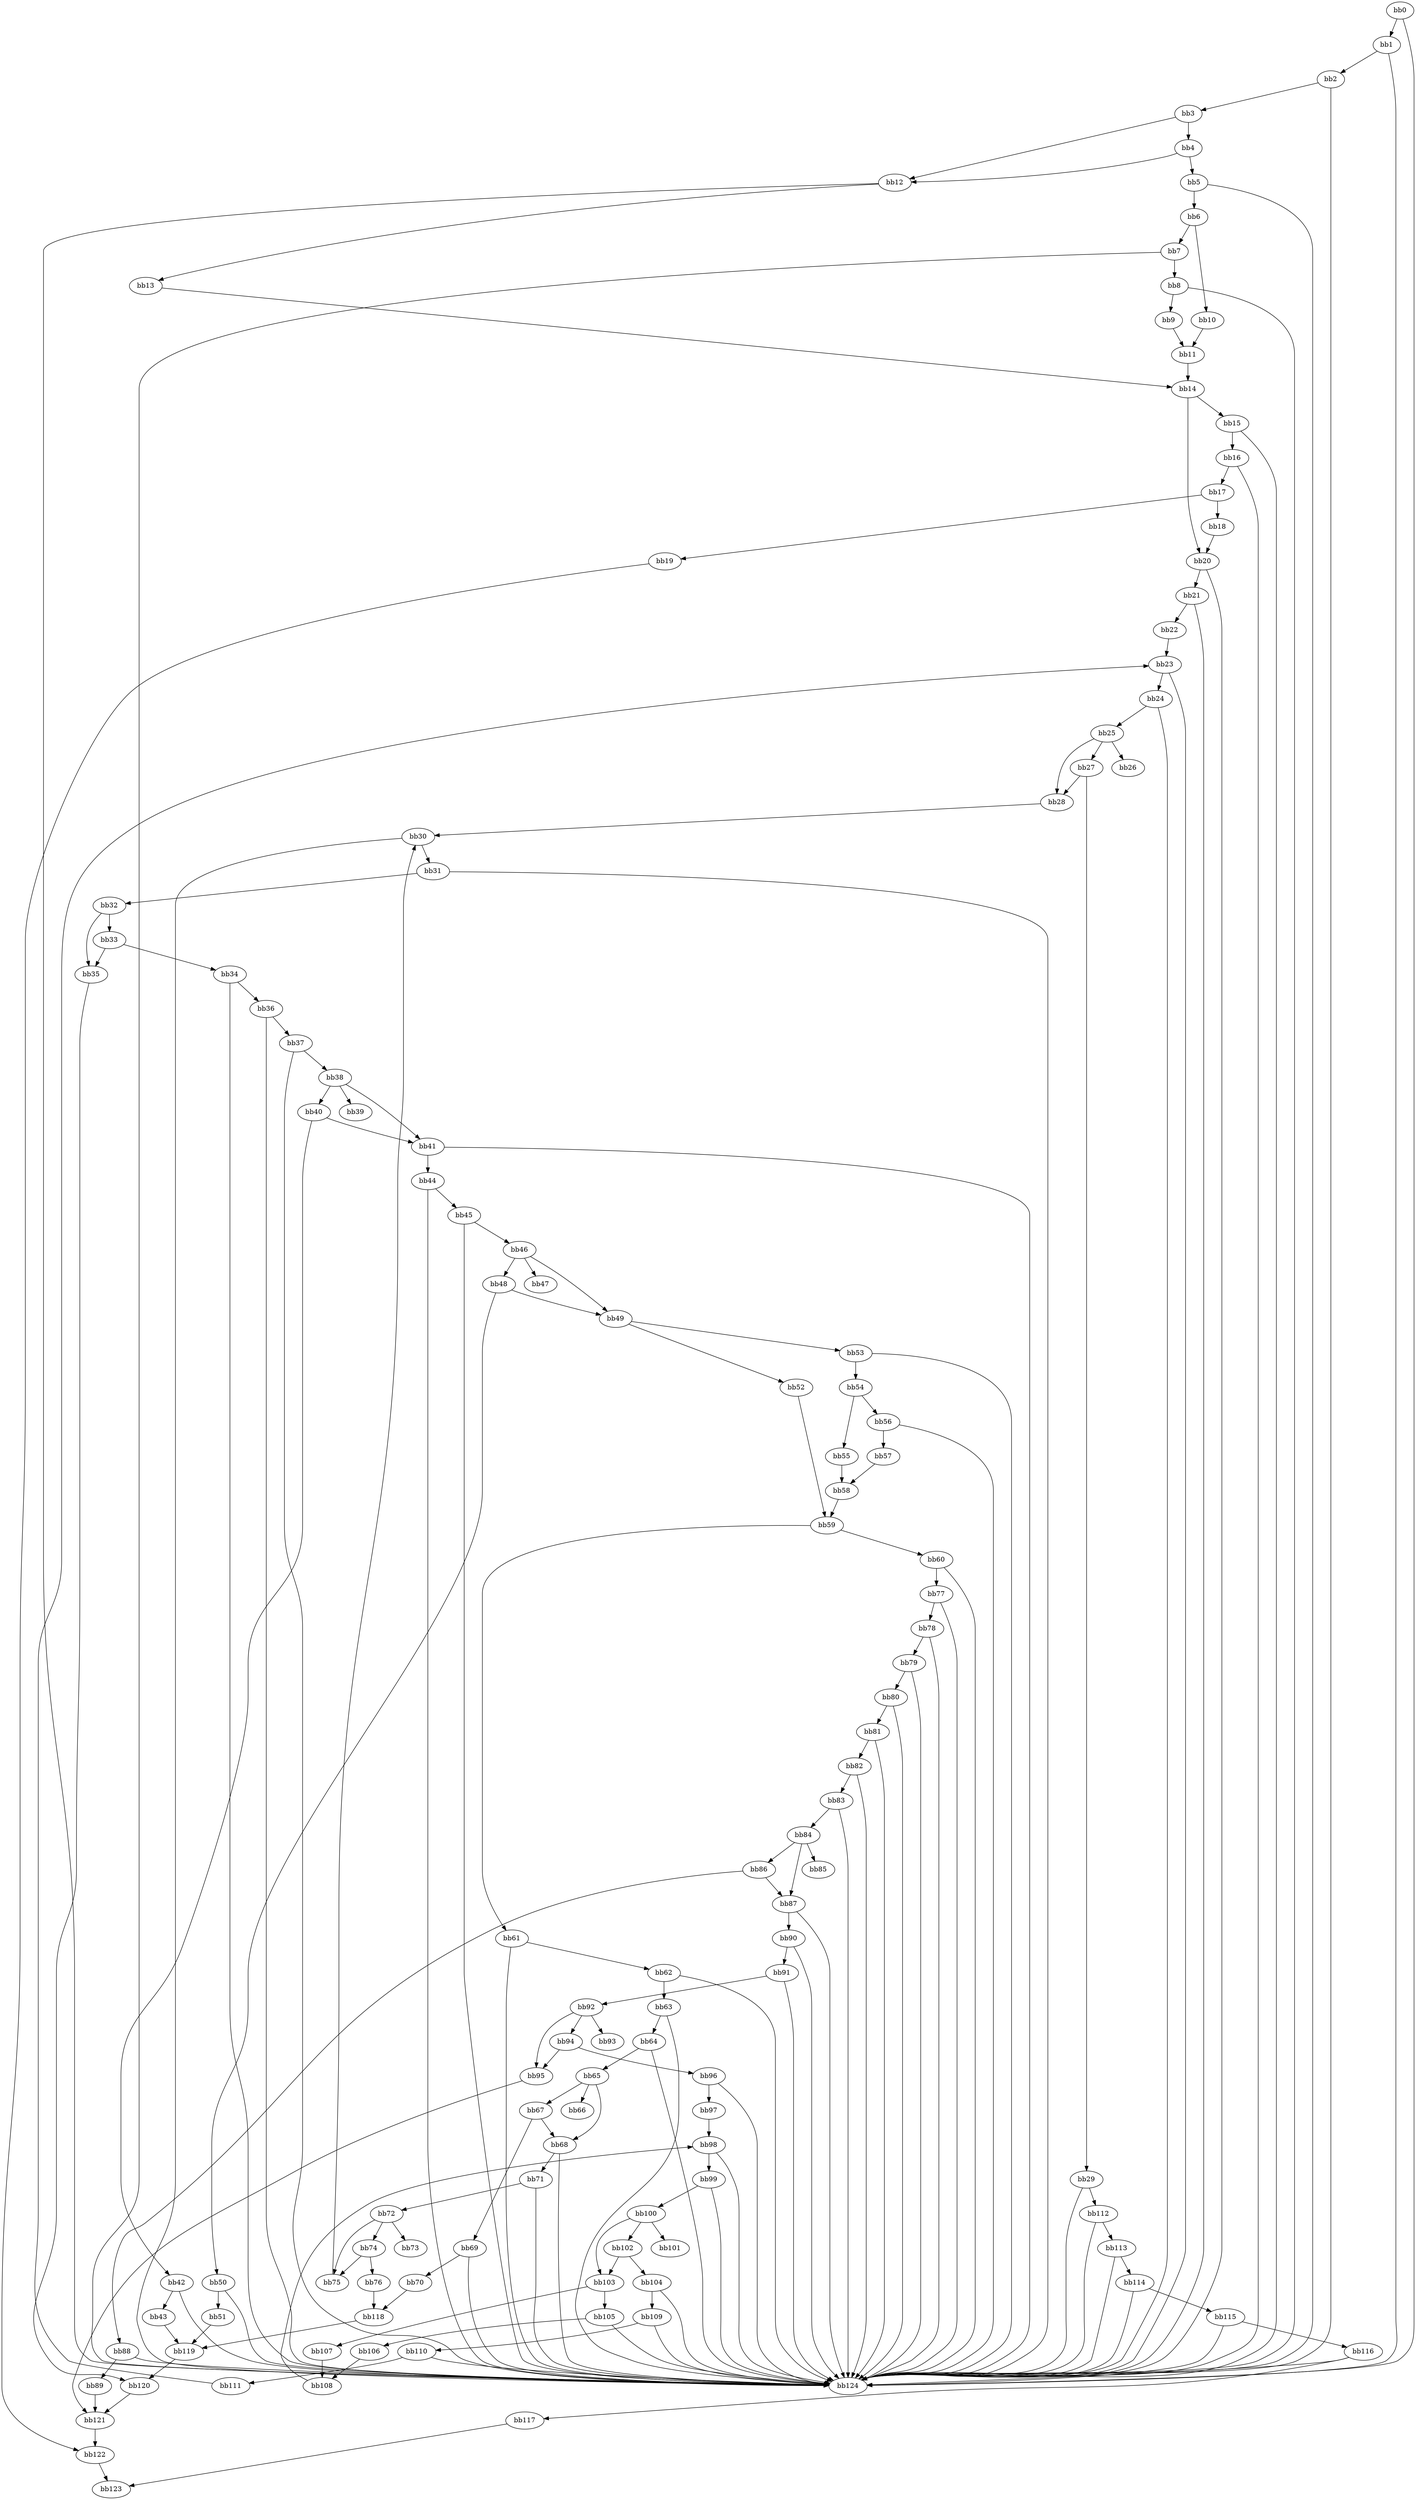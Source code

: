 digraph {
    0 [ label = "bb0\l" ]
    1 [ label = "bb1\l" ]
    2 [ label = "bb2\l" ]
    3 [ label = "bb3\l" ]
    4 [ label = "bb4\l" ]
    5 [ label = "bb5\l" ]
    6 [ label = "bb6\l" ]
    7 [ label = "bb7\l" ]
    8 [ label = "bb8\l" ]
    9 [ label = "bb9\l" ]
    10 [ label = "bb10\l" ]
    11 [ label = "bb11\l" ]
    12 [ label = "bb12\l" ]
    13 [ label = "bb13\l" ]
    14 [ label = "bb14\l" ]
    15 [ label = "bb15\l" ]
    16 [ label = "bb16\l" ]
    17 [ label = "bb17\l" ]
    18 [ label = "bb18\l" ]
    19 [ label = "bb19\l" ]
    20 [ label = "bb20\l" ]
    21 [ label = "bb21\l" ]
    22 [ label = "bb22\l" ]
    23 [ label = "bb23\l" ]
    24 [ label = "bb24\l" ]
    25 [ label = "bb25\l" ]
    26 [ label = "bb26\l" ]
    27 [ label = "bb27\l" ]
    28 [ label = "bb28\l" ]
    29 [ label = "bb29\l" ]
    30 [ label = "bb30\l" ]
    31 [ label = "bb31\l" ]
    32 [ label = "bb32\l" ]
    33 [ label = "bb33\l" ]
    34 [ label = "bb34\l" ]
    35 [ label = "bb35\l" ]
    36 [ label = "bb36\l" ]
    37 [ label = "bb37\l" ]
    38 [ label = "bb38\l" ]
    39 [ label = "bb39\l" ]
    40 [ label = "bb40\l" ]
    41 [ label = "bb41\l" ]
    42 [ label = "bb42\l" ]
    43 [ label = "bb43\l" ]
    44 [ label = "bb44\l" ]
    45 [ label = "bb45\l" ]
    46 [ label = "bb46\l" ]
    47 [ label = "bb47\l" ]
    48 [ label = "bb48\l" ]
    49 [ label = "bb49\l" ]
    50 [ label = "bb50\l" ]
    51 [ label = "bb51\l" ]
    52 [ label = "bb52\l" ]
    53 [ label = "bb53\l" ]
    54 [ label = "bb54\l" ]
    55 [ label = "bb55\l" ]
    56 [ label = "bb56\l" ]
    57 [ label = "bb57\l" ]
    58 [ label = "bb58\l" ]
    59 [ label = "bb59\l" ]
    60 [ label = "bb60\l" ]
    61 [ label = "bb61\l" ]
    62 [ label = "bb62\l" ]
    63 [ label = "bb63\l" ]
    64 [ label = "bb64\l" ]
    65 [ label = "bb65\l" ]
    66 [ label = "bb66\l" ]
    67 [ label = "bb67\l" ]
    68 [ label = "bb68\l" ]
    69 [ label = "bb69\l" ]
    70 [ label = "bb70\l" ]
    71 [ label = "bb71\l" ]
    72 [ label = "bb72\l" ]
    73 [ label = "bb73\l" ]
    74 [ label = "bb74\l" ]
    75 [ label = "bb75\l" ]
    76 [ label = "bb76\l" ]
    77 [ label = "bb77\l" ]
    78 [ label = "bb78\l" ]
    79 [ label = "bb79\l" ]
    80 [ label = "bb80\l" ]
    81 [ label = "bb81\l" ]
    82 [ label = "bb82\l" ]
    83 [ label = "bb83\l" ]
    84 [ label = "bb84\l" ]
    85 [ label = "bb85\l" ]
    86 [ label = "bb86\l" ]
    87 [ label = "bb87\l" ]
    88 [ label = "bb88\l" ]
    89 [ label = "bb89\l" ]
    90 [ label = "bb90\l" ]
    91 [ label = "bb91\l" ]
    92 [ label = "bb92\l" ]
    93 [ label = "bb93\l" ]
    94 [ label = "bb94\l" ]
    95 [ label = "bb95\l" ]
    96 [ label = "bb96\l" ]
    97 [ label = "bb97\l" ]
    98 [ label = "bb98\l" ]
    99 [ label = "bb99\l" ]
    100 [ label = "bb100\l" ]
    101 [ label = "bb101\l" ]
    102 [ label = "bb102\l" ]
    103 [ label = "bb103\l" ]
    104 [ label = "bb104\l" ]
    105 [ label = "bb105\l" ]
    106 [ label = "bb106\l" ]
    107 [ label = "bb107\l" ]
    108 [ label = "bb108\l" ]
    109 [ label = "bb109\l" ]
    110 [ label = "bb110\l" ]
    111 [ label = "bb111\l" ]
    112 [ label = "bb112\l" ]
    113 [ label = "bb113\l" ]
    114 [ label = "bb114\l" ]
    115 [ label = "bb115\l" ]
    116 [ label = "bb116\l" ]
    117 [ label = "bb117\l" ]
    118 [ label = "bb118\l" ]
    119 [ label = "bb119\l" ]
    120 [ label = "bb120\l" ]
    121 [ label = "bb121\l" ]
    122 [ label = "bb122\l" ]
    123 [ label = "bb123\l" ]
    124 [ label = "bb124\l" ]
    0 -> 1 [ ]
    0 -> 124 [ ]
    1 -> 2 [ ]
    1 -> 124 [ ]
    2 -> 3 [ ]
    2 -> 124 [ ]
    3 -> 4 [ ]
    3 -> 12 [ ]
    4 -> 5 [ ]
    4 -> 12 [ ]
    5 -> 6 [ ]
    5 -> 124 [ ]
    6 -> 7 [ ]
    6 -> 10 [ ]
    7 -> 8 [ ]
    7 -> 124 [ ]
    8 -> 9 [ ]
    8 -> 124 [ ]
    9 -> 11 [ ]
    10 -> 11 [ ]
    11 -> 14 [ ]
    12 -> 13 [ ]
    12 -> 124 [ ]
    13 -> 14 [ ]
    14 -> 15 [ ]
    14 -> 20 [ ]
    15 -> 16 [ ]
    15 -> 124 [ ]
    16 -> 17 [ ]
    16 -> 124 [ ]
    17 -> 18 [ ]
    17 -> 19 [ ]
    18 -> 20 [ ]
    19 -> 122 [ ]
    20 -> 21 [ ]
    20 -> 124 [ ]
    21 -> 22 [ ]
    21 -> 124 [ ]
    22 -> 23 [ ]
    23 -> 24 [ ]
    23 -> 124 [ ]
    24 -> 25 [ ]
    24 -> 124 [ ]
    25 -> 26 [ ]
    25 -> 27 [ ]
    25 -> 28 [ ]
    27 -> 28 [ ]
    27 -> 29 [ ]
    28 -> 30 [ ]
    29 -> 112 [ ]
    29 -> 124 [ ]
    30 -> 31 [ ]
    30 -> 124 [ ]
    31 -> 32 [ ]
    31 -> 124 [ ]
    32 -> 33 [ ]
    32 -> 35 [ ]
    33 -> 34 [ ]
    33 -> 35 [ ]
    34 -> 36 [ ]
    34 -> 124 [ ]
    35 -> 120 [ ]
    36 -> 37 [ ]
    36 -> 124 [ ]
    37 -> 38 [ ]
    37 -> 124 [ ]
    38 -> 39 [ ]
    38 -> 40 [ ]
    38 -> 41 [ ]
    40 -> 41 [ ]
    40 -> 42 [ ]
    41 -> 44 [ ]
    41 -> 124 [ ]
    42 -> 43 [ ]
    42 -> 124 [ ]
    43 -> 119 [ ]
    44 -> 45 [ ]
    44 -> 124 [ ]
    45 -> 46 [ ]
    45 -> 124 [ ]
    46 -> 47 [ ]
    46 -> 48 [ ]
    46 -> 49 [ ]
    48 -> 49 [ ]
    48 -> 50 [ ]
    49 -> 52 [ ]
    49 -> 53 [ ]
    50 -> 51 [ ]
    50 -> 124 [ ]
    51 -> 119 [ ]
    52 -> 59 [ ]
    53 -> 54 [ ]
    53 -> 124 [ ]
    54 -> 55 [ ]
    54 -> 56 [ ]
    55 -> 58 [ ]
    56 -> 57 [ ]
    56 -> 124 [ ]
    57 -> 58 [ ]
    58 -> 59 [ ]
    59 -> 60 [ ]
    59 -> 61 [ ]
    60 -> 77 [ ]
    60 -> 124 [ ]
    61 -> 62 [ ]
    61 -> 124 [ ]
    62 -> 63 [ ]
    62 -> 124 [ ]
    63 -> 64 [ ]
    63 -> 124 [ ]
    64 -> 65 [ ]
    64 -> 124 [ ]
    65 -> 66 [ ]
    65 -> 67 [ ]
    65 -> 68 [ ]
    67 -> 68 [ ]
    67 -> 69 [ ]
    68 -> 71 [ ]
    68 -> 124 [ ]
    69 -> 70 [ ]
    69 -> 124 [ ]
    70 -> 118 [ ]
    71 -> 72 [ ]
    71 -> 124 [ ]
    72 -> 73 [ ]
    72 -> 74 [ ]
    72 -> 75 [ ]
    74 -> 75 [ ]
    74 -> 76 [ ]
    75 -> 30 [ ]
    76 -> 118 [ ]
    77 -> 78 [ ]
    77 -> 124 [ ]
    78 -> 79 [ ]
    78 -> 124 [ ]
    79 -> 80 [ ]
    79 -> 124 [ ]
    80 -> 81 [ ]
    80 -> 124 [ ]
    81 -> 82 [ ]
    81 -> 124 [ ]
    82 -> 83 [ ]
    82 -> 124 [ ]
    83 -> 84 [ ]
    83 -> 124 [ ]
    84 -> 85 [ ]
    84 -> 86 [ ]
    84 -> 87 [ ]
    86 -> 87 [ ]
    86 -> 88 [ ]
    87 -> 90 [ ]
    87 -> 124 [ ]
    88 -> 89 [ ]
    88 -> 124 [ ]
    89 -> 121 [ ]
    90 -> 91 [ ]
    90 -> 124 [ ]
    91 -> 92 [ ]
    91 -> 124 [ ]
    92 -> 93 [ ]
    92 -> 94 [ ]
    92 -> 95 [ ]
    94 -> 95 [ ]
    94 -> 96 [ ]
    95 -> 121 [ ]
    96 -> 97 [ ]
    96 -> 124 [ ]
    97 -> 98 [ ]
    98 -> 99 [ ]
    98 -> 124 [ ]
    99 -> 100 [ ]
    99 -> 124 [ ]
    100 -> 101 [ ]
    100 -> 102 [ ]
    100 -> 103 [ ]
    102 -> 103 [ ]
    102 -> 104 [ ]
    103 -> 105 [ ]
    103 -> 107 [ ]
    104 -> 109 [ ]
    104 -> 124 [ ]
    105 -> 106 [ ]
    105 -> 124 [ ]
    106 -> 108 [ ]
    107 -> 108 [ ]
    108 -> 98 [ ]
    109 -> 110 [ ]
    109 -> 124 [ ]
    110 -> 111 [ ]
    110 -> 124 [ ]
    111 -> 23 [ ]
    112 -> 113 [ ]
    112 -> 124 [ ]
    113 -> 114 [ ]
    113 -> 124 [ ]
    114 -> 115 [ ]
    114 -> 124 [ ]
    115 -> 116 [ ]
    115 -> 124 [ ]
    116 -> 117 [ ]
    116 -> 124 [ ]
    117 -> 123 [ ]
    118 -> 119 [ ]
    119 -> 120 [ ]
    120 -> 121 [ ]
    121 -> 122 [ ]
    122 -> 123 [ ]
}

